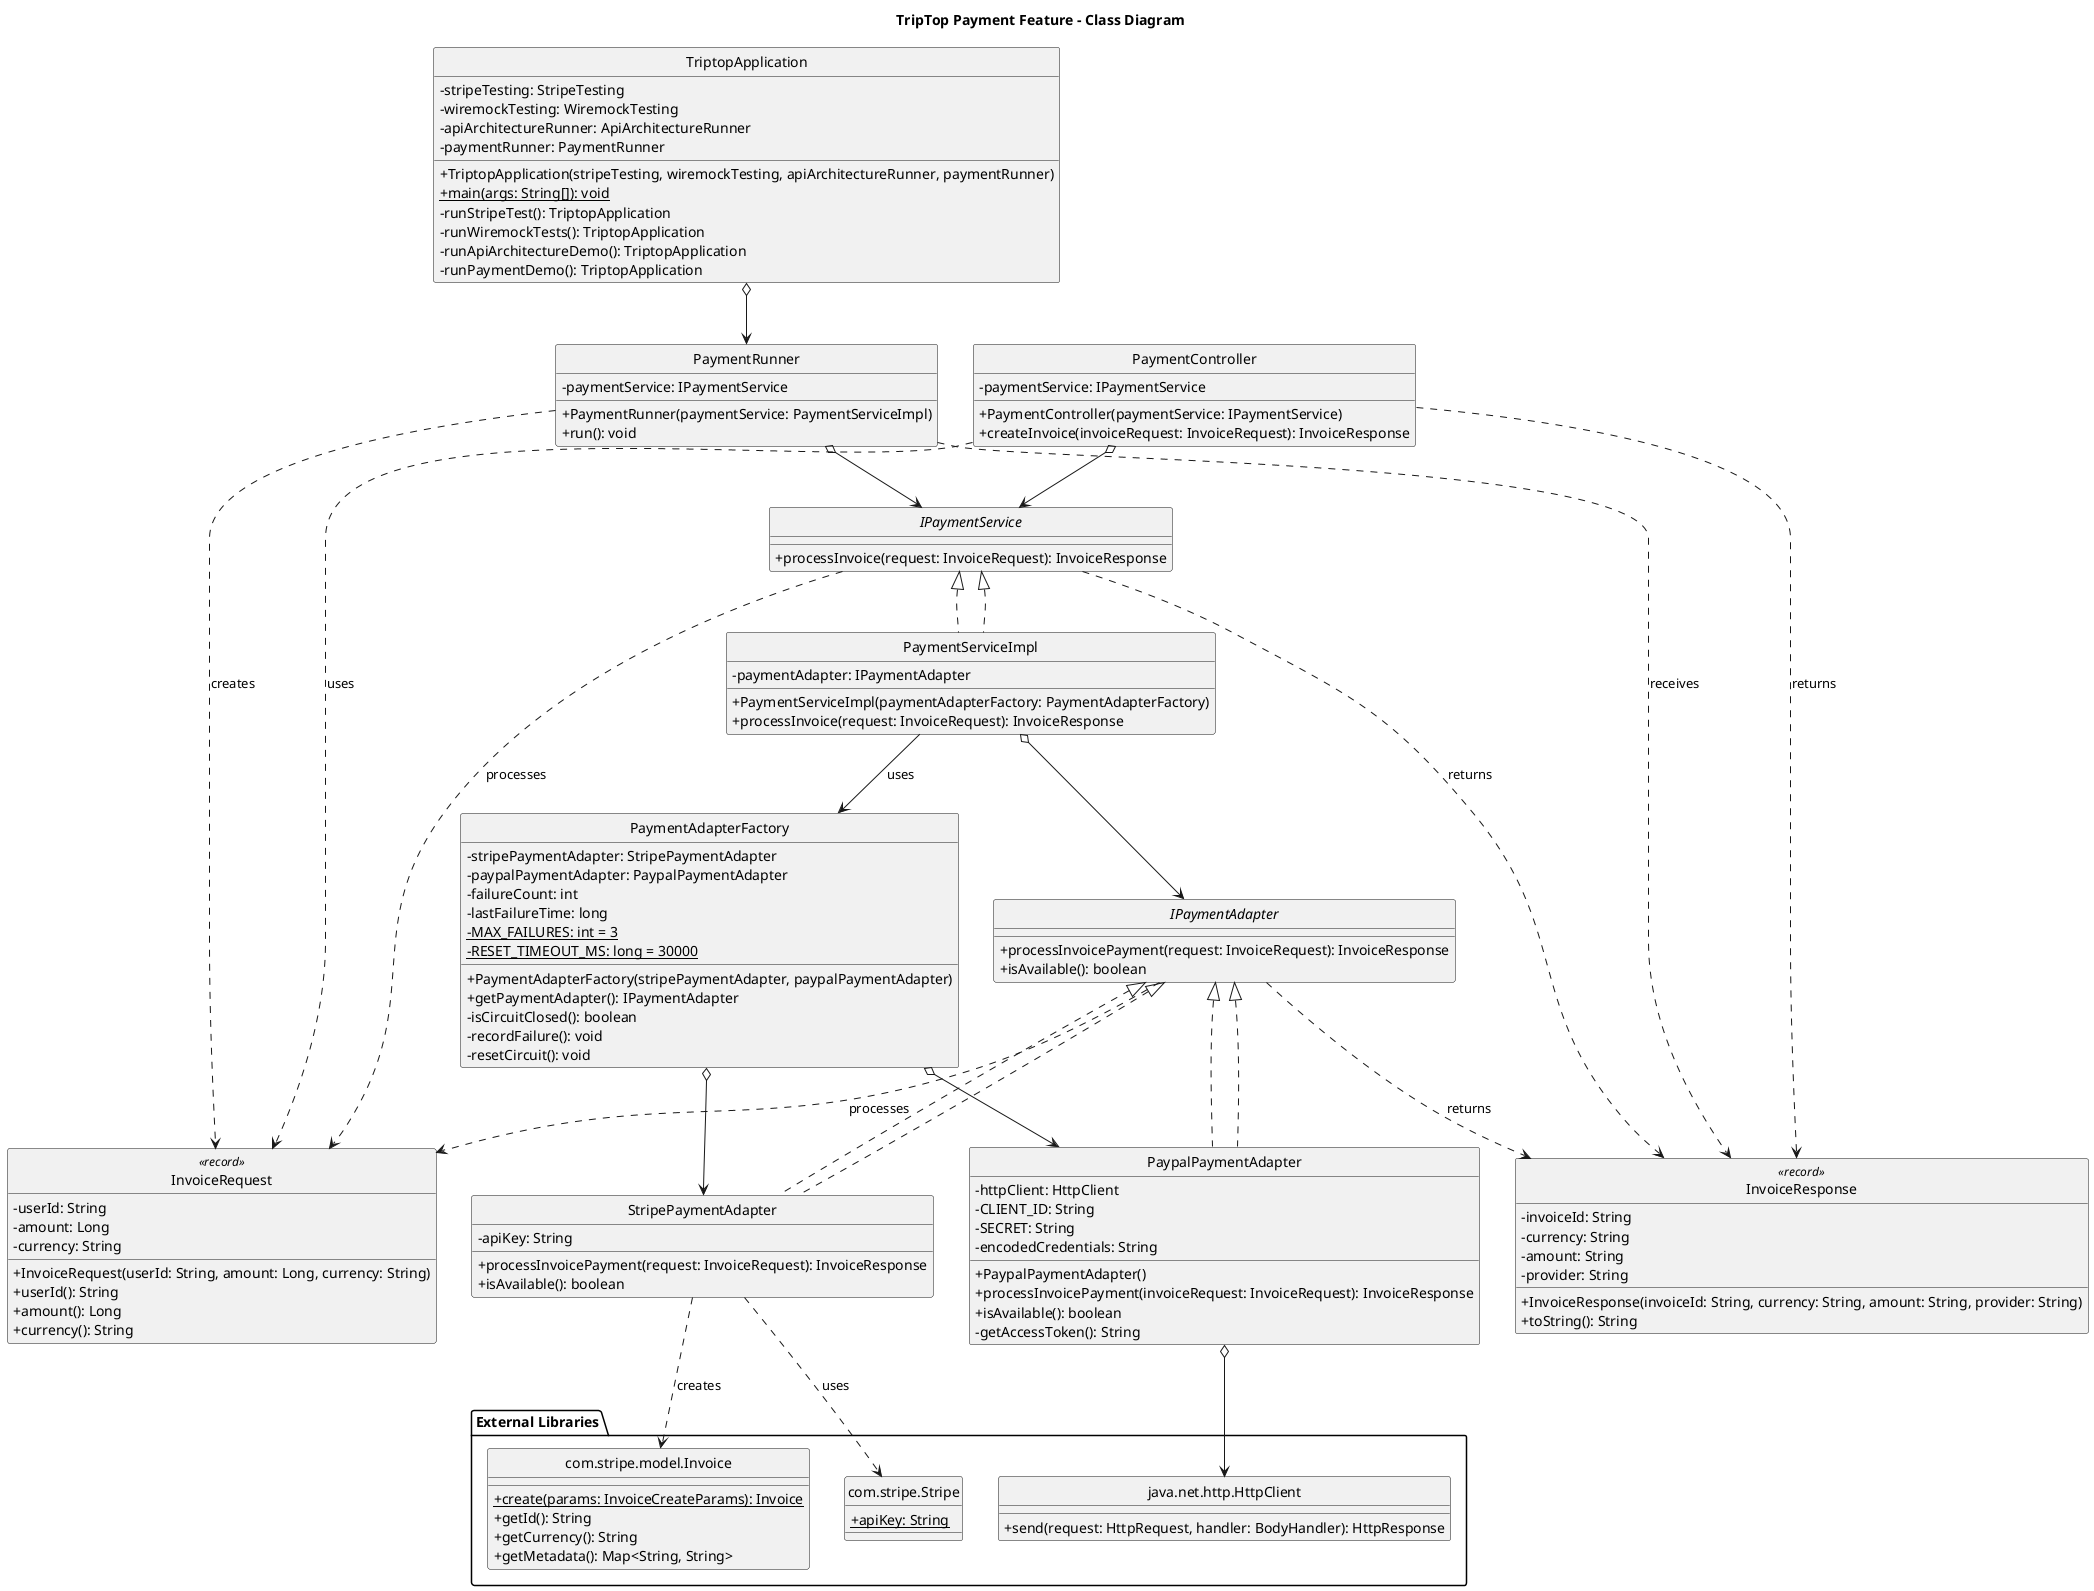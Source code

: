@startuml TripTop Payment Feature Class Diagram

skinparam classAttributeIconSize 0
hide circle

title "TripTop Payment Feature - Class Diagram"

' Main application
class TriptopApplication {
  - stripeTesting: StripeTesting
  - wiremockTesting: WiremockTesting
  - apiArchitectureRunner: ApiArchitectureRunner
  - paymentRunner: PaymentRunner
  + TriptopApplication(stripeTesting, wiremockTesting, apiArchitectureRunner, paymentRunner)
  + {static} main(args: String[]): void
  - runStripeTest(): TriptopApplication
  - runWiremockTests(): TriptopApplication
  - runApiArchitectureDemo(): TriptopApplication
  - runPaymentDemo(): TriptopApplication
}

' Runner
class PaymentRunner {
  - paymentService: IPaymentService
  + PaymentRunner(paymentService: PaymentServiceImpl)
  + run(): void
}

' Controller
class PaymentController {
  - paymentService: IPaymentService
  + PaymentController(paymentService: IPaymentService)
  + createInvoice(invoiceRequest: InvoiceRequest): InvoiceResponse
}

' Service Interface
interface IPaymentService {
  + processInvoice(request: InvoiceRequest): InvoiceResponse
}

' Service Implementation
class PaymentServiceImpl implements IPaymentService {
  - paymentAdapter: IPaymentAdapter
  + PaymentServiceImpl(paymentAdapterFactory: PaymentAdapterFactory)
  + processInvoice(request: InvoiceRequest): InvoiceResponse
}

' Payment Adapter Interface
interface IPaymentAdapter {
  + processInvoicePayment(request: InvoiceRequest): InvoiceResponse
  + isAvailable(): boolean
}

' Adapter Factory with Circuit Breaker
class PaymentAdapterFactory {
  - stripePaymentAdapter: StripePaymentAdapter
  - paypalPaymentAdapter: PaypalPaymentAdapter
  - failureCount: int
  - lastFailureTime: long
  - {static} MAX_FAILURES: int = 3
  - {static} RESET_TIMEOUT_MS: long = 30000
  + PaymentAdapterFactory(stripePaymentAdapter, paypalPaymentAdapter)
  + getPaymentAdapter(): IPaymentAdapter
  - isCircuitClosed(): boolean
  - recordFailure(): void
  - resetCircuit(): void
}

' Stripe Adapter
class StripePaymentAdapter implements IPaymentAdapter {
  - apiKey: String
  + processInvoicePayment(request: InvoiceRequest): InvoiceResponse
  + isAvailable(): boolean
}

' PayPal Adapter
class PaypalPaymentAdapter implements IPaymentAdapter {
  - httpClient: HttpClient
  - CLIENT_ID: String
  - SECRET: String
  - encodedCredentials: String
  + PaypalPaymentAdapter()
  + processInvoicePayment(invoiceRequest: InvoiceRequest): InvoiceResponse
  + isAvailable(): boolean
  - getAccessToken(): String
}

' DTO Classes
class InvoiceRequest <<record>> {
  - userId: String
  - amount: Long
  - currency: String
  + InvoiceRequest(userId: String, amount: Long, currency: String)
  + userId(): String
  + amount(): Long
  + currency(): String
}

class InvoiceResponse <<record>> {
  - invoiceId: String
  - currency: String
  - amount: String
  - provider: String
  + InvoiceResponse(invoiceId: String, currency: String, amount: String, provider: String)
  + toString(): String
}

' External Libraries/APIs
package "External Libraries" {
  class "com.stripe.Stripe" as Stripe {
    + {static} apiKey: String
  }

  class "com.stripe.model.Invoice" as StripeInvoice {
    + {static} create(params: InvoiceCreateParams): Invoice
    + getId(): String
    + getCurrency(): String
    + getMetadata(): Map<String, String>
  }

  class "java.net.http.HttpClient" as HttpClient {
    + send(request: HttpRequest, handler: BodyHandler): HttpResponse
  }
}

' Relationships
TriptopApplication o--> PaymentRunner
PaymentRunner o--> IPaymentService

PaymentController o--> IPaymentService

IPaymentService <|.. PaymentServiceImpl
PaymentServiceImpl o--> IPaymentAdapter

IPaymentAdapter <|.. StripePaymentAdapter
IPaymentAdapter <|.. PaypalPaymentAdapter

PaymentAdapterFactory o--> StripePaymentAdapter
PaymentAdapterFactory o--> PaypalPaymentAdapter
PaymentServiceImpl --> PaymentAdapterFactory : uses

StripePaymentAdapter ..> Stripe : uses
StripePaymentAdapter ..> StripeInvoice : creates
PaypalPaymentAdapter o--> HttpClient

PaymentController ..> InvoiceRequest : uses
PaymentController ..> InvoiceResponse : returns
PaymentRunner ..> InvoiceRequest : creates
PaymentRunner ..> InvoiceResponse : receives

IPaymentService ..> InvoiceRequest : processes
IPaymentService ..> InvoiceResponse : returns
IPaymentAdapter ..> InvoiceRequest : processes
IPaymentAdapter ..> InvoiceResponse : returns

@enduml